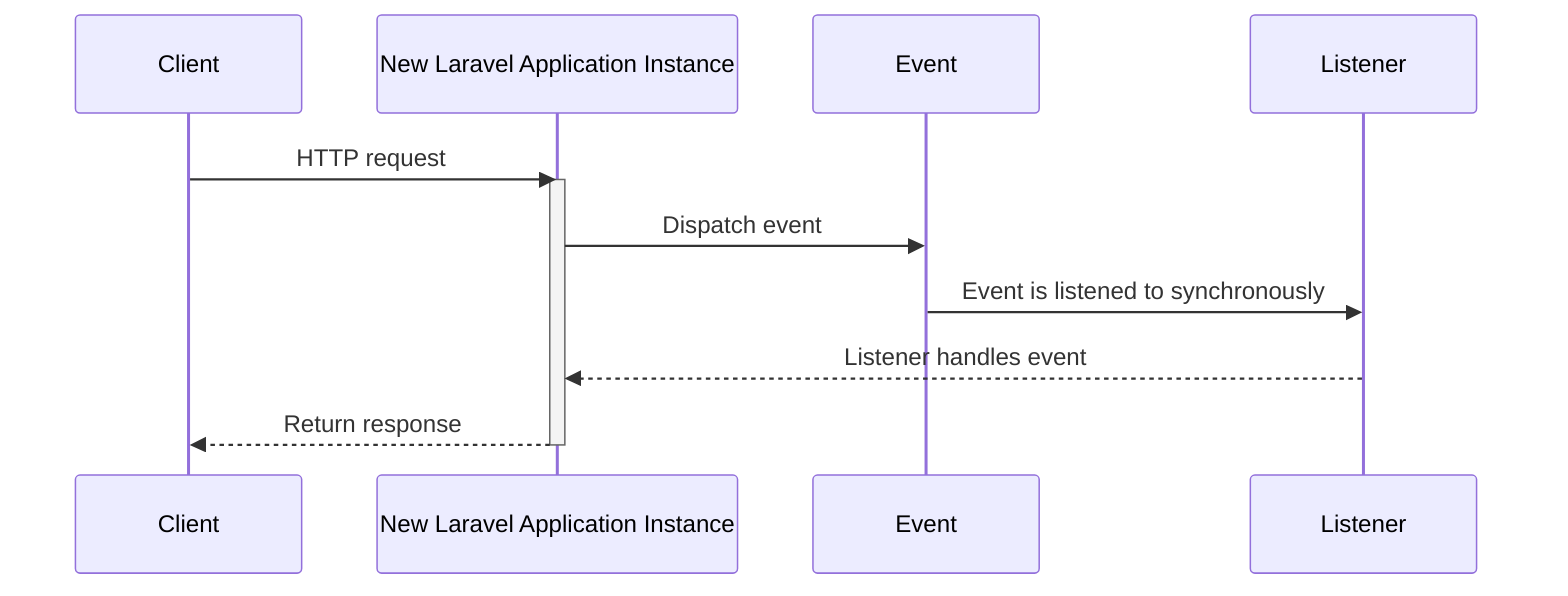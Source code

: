 sequenceDiagram
  participant Client
  participant Server as New Laravel Application Instance
  participant Event
  participant Listener
  Client->>Server: HTTP request
  activate Server
  Server->>Event: Dispatch event
  Event->>Listener: Event is listened to synchronously
  Listener-->>Server: Listener handles event
  Server-->>Client: Return response
  deactivate Server